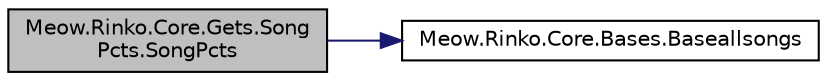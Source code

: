 digraph "Meow.Rinko.Core.Gets.SongPcts.SongPcts"
{
 // LATEX_PDF_SIZE
  edge [fontname="Helvetica",fontsize="10",labelfontname="Helvetica",labelfontsize="10"];
  node [fontname="Helvetica",fontsize="10",shape=record];
  rankdir="LR";
  Node1 [label="Meow.Rinko.Core.Gets.Song\lPcts.SongPcts",height=0.2,width=0.4,color="black", fillcolor="grey75", style="filled", fontcolor="black",tooltip="初始化歌曲分数计算"];
  Node1 -> Node2 [color="midnightblue",fontsize="10",style="solid",fontname="Helvetica"];
  Node2 [label="Meow.Rinko.Core.Bases.Baseallsongs",height=0.2,width=0.4,color="black", fillcolor="white", style="filled",URL="$classMeow_1_1Rinko_1_1Core_1_1Bases.html#ae39106ad86c8dafb304c50a3532120d9",tooltip="所有歌曲计算"];
}

